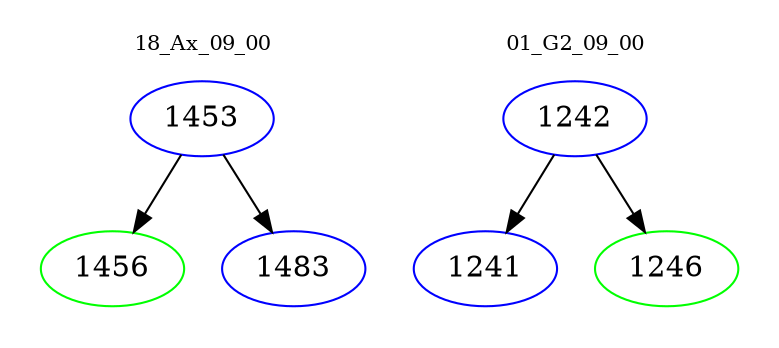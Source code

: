 digraph{
subgraph cluster_0 {
color = white
label = "18_Ax_09_00";
fontsize=10;
T0_1453 [label="1453", color="blue"]
T0_1453 -> T0_1456 [color="black"]
T0_1456 [label="1456", color="green"]
T0_1453 -> T0_1483 [color="black"]
T0_1483 [label="1483", color="blue"]
}
subgraph cluster_1 {
color = white
label = "01_G2_09_00";
fontsize=10;
T1_1242 [label="1242", color="blue"]
T1_1242 -> T1_1241 [color="black"]
T1_1241 [label="1241", color="blue"]
T1_1242 -> T1_1246 [color="black"]
T1_1246 [label="1246", color="green"]
}
}
